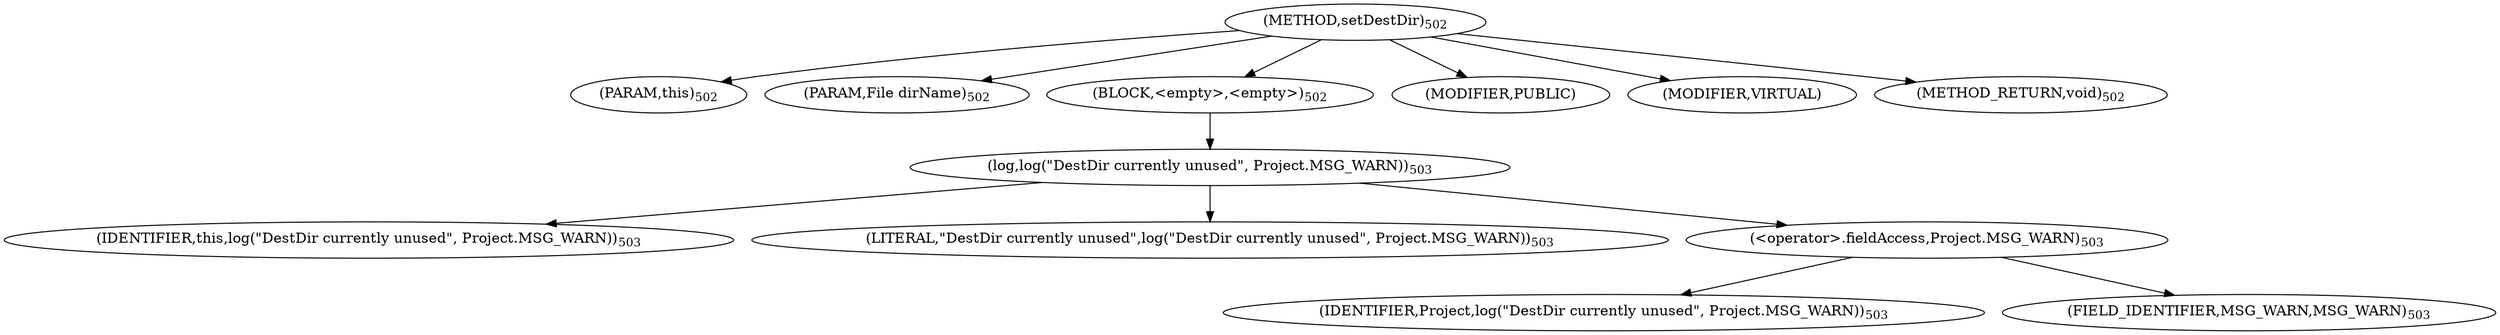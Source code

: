 digraph "setDestDir" {  
"710" [label = <(METHOD,setDestDir)<SUB>502</SUB>> ]
"26" [label = <(PARAM,this)<SUB>502</SUB>> ]
"711" [label = <(PARAM,File dirName)<SUB>502</SUB>> ]
"712" [label = <(BLOCK,&lt;empty&gt;,&lt;empty&gt;)<SUB>502</SUB>> ]
"713" [label = <(log,log(&quot;DestDir currently unused&quot;, Project.MSG_WARN))<SUB>503</SUB>> ]
"25" [label = <(IDENTIFIER,this,log(&quot;DestDir currently unused&quot;, Project.MSG_WARN))<SUB>503</SUB>> ]
"714" [label = <(LITERAL,&quot;DestDir currently unused&quot;,log(&quot;DestDir currently unused&quot;, Project.MSG_WARN))<SUB>503</SUB>> ]
"715" [label = <(&lt;operator&gt;.fieldAccess,Project.MSG_WARN)<SUB>503</SUB>> ]
"716" [label = <(IDENTIFIER,Project,log(&quot;DestDir currently unused&quot;, Project.MSG_WARN))<SUB>503</SUB>> ]
"717" [label = <(FIELD_IDENTIFIER,MSG_WARN,MSG_WARN)<SUB>503</SUB>> ]
"718" [label = <(MODIFIER,PUBLIC)> ]
"719" [label = <(MODIFIER,VIRTUAL)> ]
"720" [label = <(METHOD_RETURN,void)<SUB>502</SUB>> ]
  "710" -> "26" 
  "710" -> "711" 
  "710" -> "712" 
  "710" -> "718" 
  "710" -> "719" 
  "710" -> "720" 
  "712" -> "713" 
  "713" -> "25" 
  "713" -> "714" 
  "713" -> "715" 
  "715" -> "716" 
  "715" -> "717" 
}
